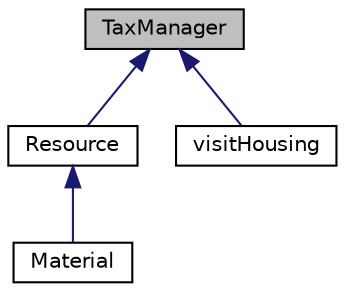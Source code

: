 digraph "TaxManager"
{
 // LATEX_PDF_SIZE
  edge [fontname="Helvetica",fontsize="10",labelfontname="Helvetica",labelfontsize="10"];
  node [fontname="Helvetica",fontsize="10",shape=record];
  Node1 [label="TaxManager",height=0.2,width=0.4,color="black", fillcolor="grey75", style="filled", fontcolor="black",tooltip="Manages taxation policies and visits buildings and resources in the city."];
  Node1 -> Node2 [dir="back",color="midnightblue",fontsize="10",style="solid",fontname="Helvetica"];
  Node2 [label="Resource",height=0.2,width=0.4,color="black", fillcolor="white", style="filled",URL="$classResource.html",tooltip="Abstract base class for all types of resources."];
  Node2 -> Node3 [dir="back",color="midnightblue",fontsize="10",style="solid",fontname="Helvetica"];
  Node3 [label="Material",height=0.2,width=0.4,color="black", fillcolor="white", style="filled",URL="$classMaterial.html",tooltip="Represents material resource in the simulation."];
  Node1 -> Node4 [dir="back",color="midnightblue",fontsize="10",style="solid",fontname="Helvetica"];
  Node4 [label="visitHousing",height=0.2,width=0.4,color="black", fillcolor="white", style="filled",URL="$classvisitHousing.html",tooltip=" "];
}
